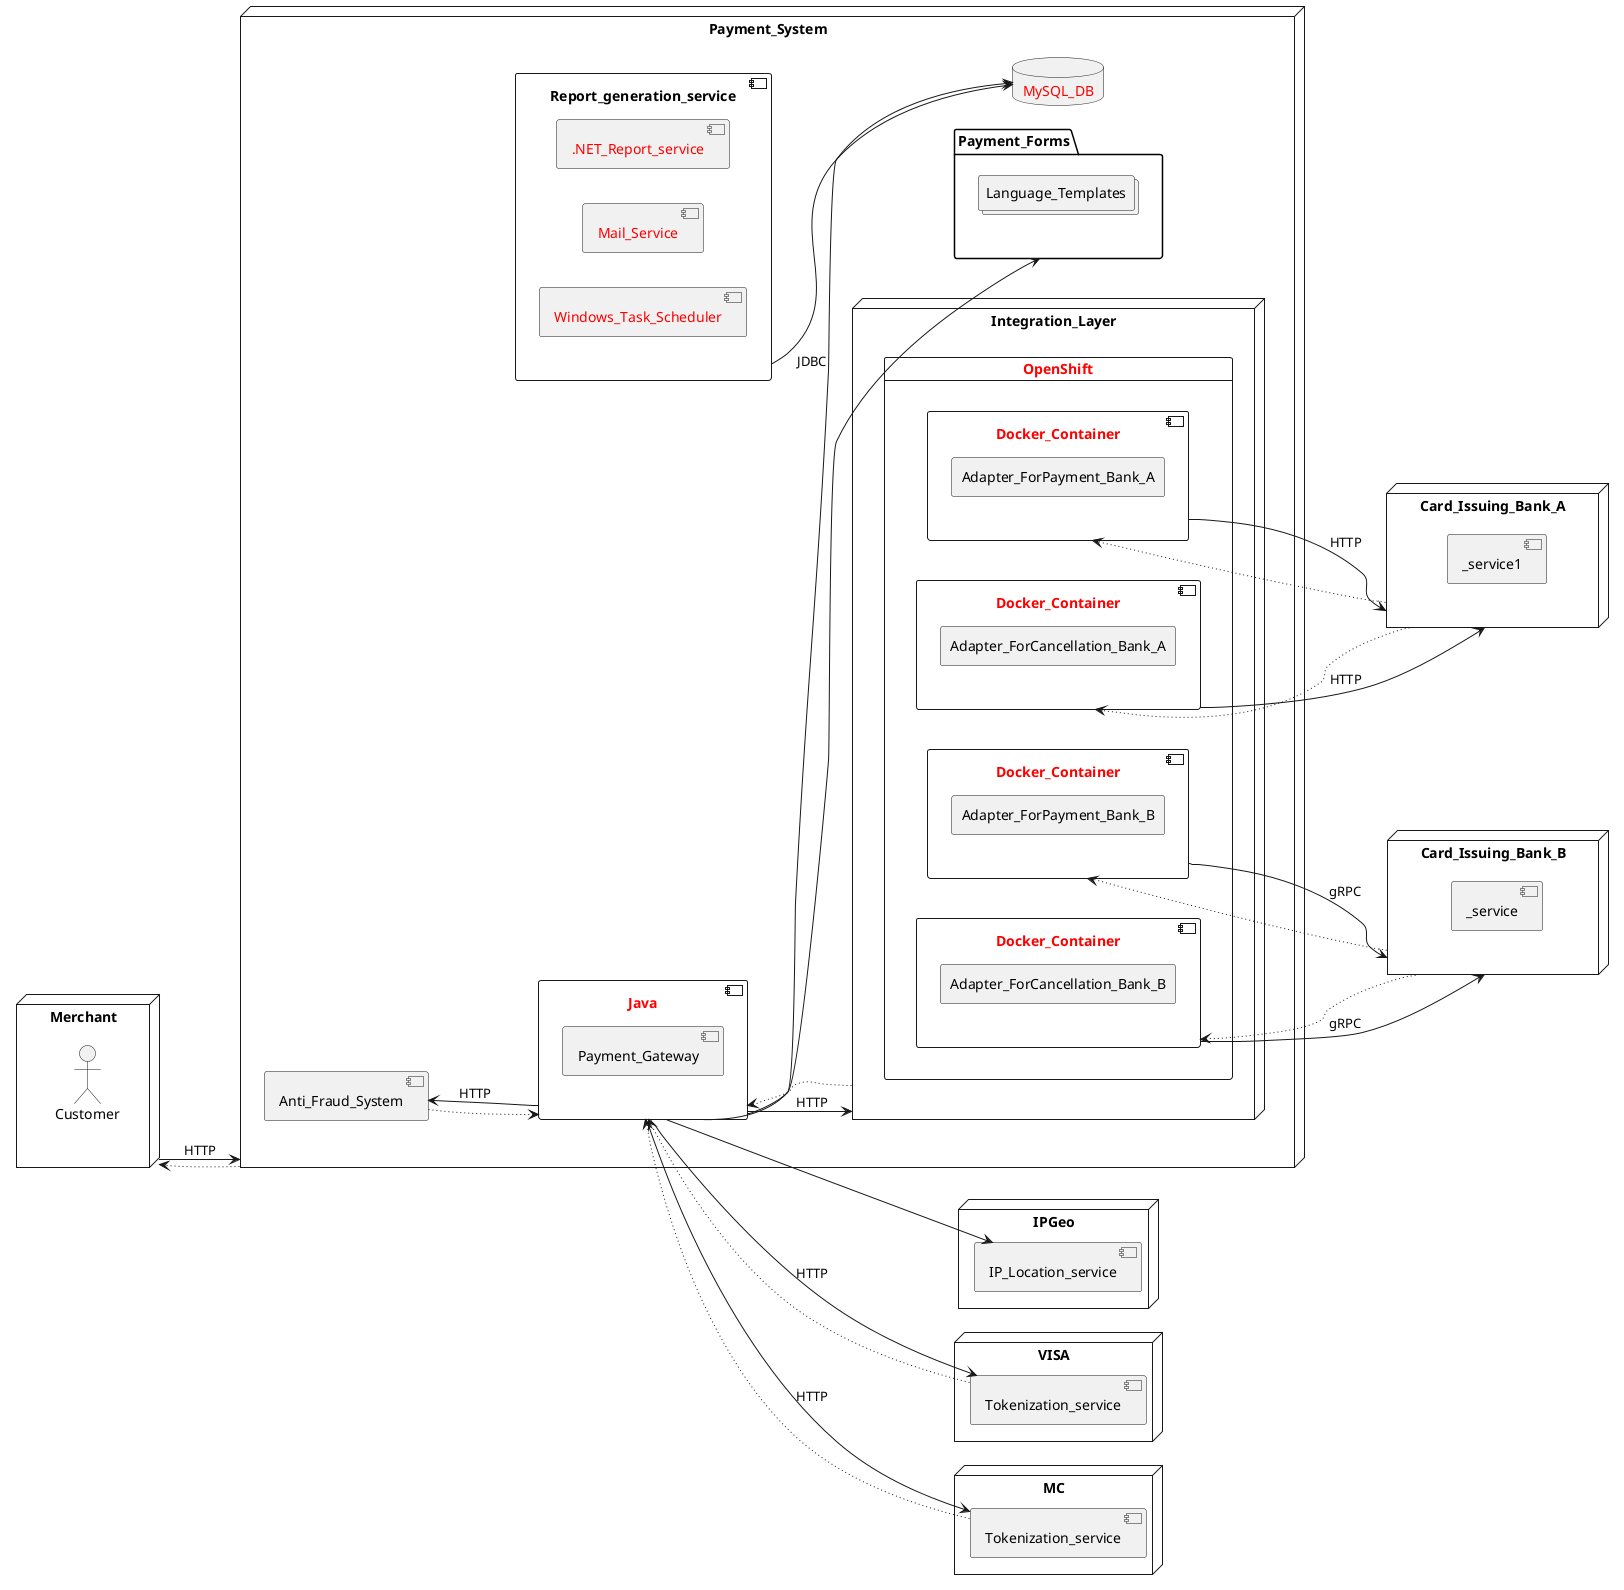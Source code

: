 @startuml

left to right direction


node Merchant as A{
actor Customer
}


node Payment_System as B {
component Java as C #text:red{
component Payment_Gateway
}


component Anti_Fraud_System as D
node Integration_Layer as E {
card OpenShift #text:red {

component Docker_Container as F #text:red {
agent Adapter_ForPayment_Bank_A
}

component Docker_Container as F1 #text:red {
agent Adapter_ForCancellation_Bank_A
}


component Docker_Container as G #text:red {
agent Adapter_ForPayment_Bank_B
}

component Docker_Container as G1 #text:red {
agent Adapter_ForCancellation_Bank_B
}

}

}

database MySQL_DB as DB #text:red


folder Payment_Forms as L {
collections Language_Templates

}

 component Report_generation_service as Y {
   component ".NET_Report_service" #text:red {
}
   component Mail_Service #text:red{
}

   component Windows_Task_Scheduler #text:red{
}

}

}



node IPGeo {
component IP_Location_service as M
}

node VISA {
component Tokenization_service as H
}

node MC {
component Tokenization_service as I
}


node Card_Issuing_Bank_A as J {
component _service1
}


node Card_Issuing_Bank_B as K {
component _service
}


A-->B : HTTP
B~~>A
C-->L
C-->E : HTTP
E~~>C
C-->D : HTTP
D~~>C
C-->DB : JDBC
C-->H : HTTP
H~~>C
C-->M
C-->I : HTTP
I~~>C
F-->J : HTTP
J~~>F
F1-->J : HTTP
J~~>F1
G-->K : gRPC
K~~>G
G1-->K : gRPC
K~~>G1
Y-->DB

@enduml